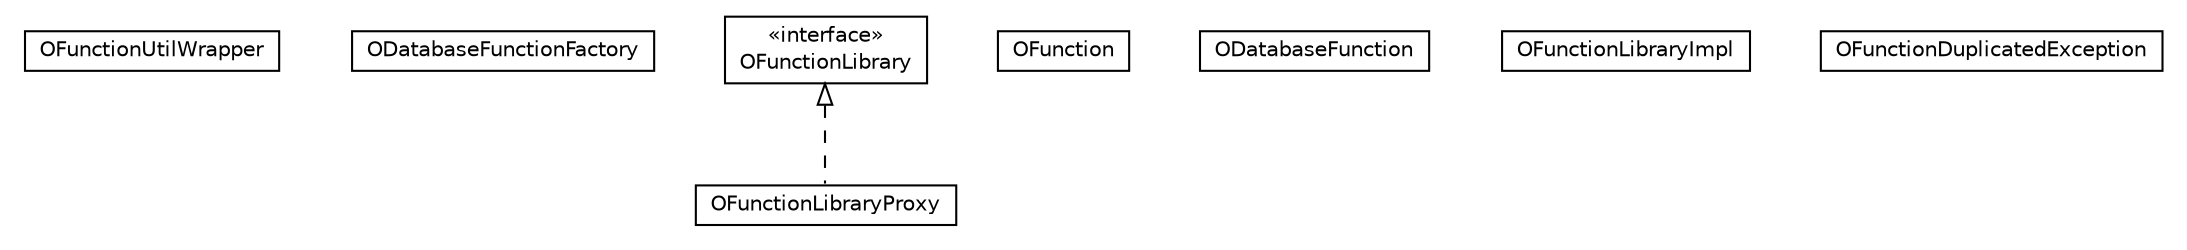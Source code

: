 #!/usr/local/bin/dot
#
# Class diagram 
# Generated by UMLGraph version R5_6-24-gf6e263 (http://www.umlgraph.org/)
#

digraph G {
	edge [fontname="Helvetica",fontsize=10,labelfontname="Helvetica",labelfontsize=10];
	node [fontname="Helvetica",fontsize=10,shape=plaintext];
	nodesep=0.25;
	ranksep=0.5;
	// com.orientechnologies.orient.core.metadata.function.OFunctionUtilWrapper
	c143972 [label=<<table title="com.orientechnologies.orient.core.metadata.function.OFunctionUtilWrapper" border="0" cellborder="1" cellspacing="0" cellpadding="2" port="p" href="./OFunctionUtilWrapper.html">
		<tr><td><table border="0" cellspacing="0" cellpadding="1">
<tr><td align="center" balign="center"> OFunctionUtilWrapper </td></tr>
		</table></td></tr>
		</table>>, URL="./OFunctionUtilWrapper.html", fontname="Helvetica", fontcolor="black", fontsize=10.0];
	// com.orientechnologies.orient.core.metadata.function.ODatabaseFunctionFactory
	c143973 [label=<<table title="com.orientechnologies.orient.core.metadata.function.ODatabaseFunctionFactory" border="0" cellborder="1" cellspacing="0" cellpadding="2" port="p" href="./ODatabaseFunctionFactory.html">
		<tr><td><table border="0" cellspacing="0" cellpadding="1">
<tr><td align="center" balign="center"> ODatabaseFunctionFactory </td></tr>
		</table></td></tr>
		</table>>, URL="./ODatabaseFunctionFactory.html", fontname="Helvetica", fontcolor="black", fontsize=10.0];
	// com.orientechnologies.orient.core.metadata.function.OFunctionLibraryProxy
	c143974 [label=<<table title="com.orientechnologies.orient.core.metadata.function.OFunctionLibraryProxy" border="0" cellborder="1" cellspacing="0" cellpadding="2" port="p" href="./OFunctionLibraryProxy.html">
		<tr><td><table border="0" cellspacing="0" cellpadding="1">
<tr><td align="center" balign="center"> OFunctionLibraryProxy </td></tr>
		</table></td></tr>
		</table>>, URL="./OFunctionLibraryProxy.html", fontname="Helvetica", fontcolor="black", fontsize=10.0];
	// com.orientechnologies.orient.core.metadata.function.OFunction
	c143975 [label=<<table title="com.orientechnologies.orient.core.metadata.function.OFunction" border="0" cellborder="1" cellspacing="0" cellpadding="2" port="p" href="./OFunction.html">
		<tr><td><table border="0" cellspacing="0" cellpadding="1">
<tr><td align="center" balign="center"> OFunction </td></tr>
		</table></td></tr>
		</table>>, URL="./OFunction.html", fontname="Helvetica", fontcolor="black", fontsize=10.0];
	// com.orientechnologies.orient.core.metadata.function.ODatabaseFunction
	c143976 [label=<<table title="com.orientechnologies.orient.core.metadata.function.ODatabaseFunction" border="0" cellborder="1" cellspacing="0" cellpadding="2" port="p" href="./ODatabaseFunction.html">
		<tr><td><table border="0" cellspacing="0" cellpadding="1">
<tr><td align="center" balign="center"> ODatabaseFunction </td></tr>
		</table></td></tr>
		</table>>, URL="./ODatabaseFunction.html", fontname="Helvetica", fontcolor="black", fontsize=10.0];
	// com.orientechnologies.orient.core.metadata.function.OFunctionLibraryImpl
	c143977 [label=<<table title="com.orientechnologies.orient.core.metadata.function.OFunctionLibraryImpl" border="0" cellborder="1" cellspacing="0" cellpadding="2" port="p" href="./OFunctionLibraryImpl.html">
		<tr><td><table border="0" cellspacing="0" cellpadding="1">
<tr><td align="center" balign="center"> OFunctionLibraryImpl </td></tr>
		</table></td></tr>
		</table>>, URL="./OFunctionLibraryImpl.html", fontname="Helvetica", fontcolor="black", fontsize=10.0];
	// com.orientechnologies.orient.core.metadata.function.OFunctionLibrary
	c143978 [label=<<table title="com.orientechnologies.orient.core.metadata.function.OFunctionLibrary" border="0" cellborder="1" cellspacing="0" cellpadding="2" port="p" href="./OFunctionLibrary.html">
		<tr><td><table border="0" cellspacing="0" cellpadding="1">
<tr><td align="center" balign="center"> &#171;interface&#187; </td></tr>
<tr><td align="center" balign="center"> OFunctionLibrary </td></tr>
		</table></td></tr>
		</table>>, URL="./OFunctionLibrary.html", fontname="Helvetica", fontcolor="black", fontsize=10.0];
	// com.orientechnologies.orient.core.metadata.function.OFunctionDuplicatedException
	c143979 [label=<<table title="com.orientechnologies.orient.core.metadata.function.OFunctionDuplicatedException" border="0" cellborder="1" cellspacing="0" cellpadding="2" port="p" href="./OFunctionDuplicatedException.html">
		<tr><td><table border="0" cellspacing="0" cellpadding="1">
<tr><td align="center" balign="center"> OFunctionDuplicatedException </td></tr>
		</table></td></tr>
		</table>>, URL="./OFunctionDuplicatedException.html", fontname="Helvetica", fontcolor="black", fontsize=10.0];
	//com.orientechnologies.orient.core.metadata.function.OFunctionLibraryProxy implements com.orientechnologies.orient.core.metadata.function.OFunctionLibrary
	c143978:p -> c143974:p [dir=back,arrowtail=empty,style=dashed];
}

